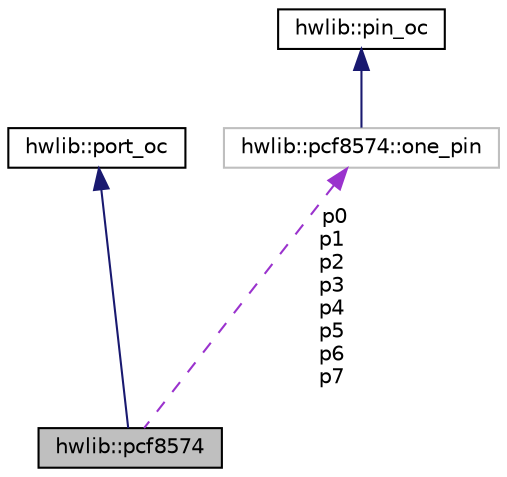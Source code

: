 digraph "hwlib::pcf8574"
{
  edge [fontname="Helvetica",fontsize="10",labelfontname="Helvetica",labelfontsize="10"];
  node [fontname="Helvetica",fontsize="10",shape=record];
  Node2 [label="hwlib::pcf8574",height=0.2,width=0.4,color="black", fillcolor="grey75", style="filled", fontcolor="black"];
  Node3 -> Node2 [dir="back",color="midnightblue",fontsize="10",style="solid"];
  Node3 [label="hwlib::port_oc",height=0.2,width=0.4,color="black", fillcolor="white", style="filled",URL="$classhwlib_1_1port__oc.html"];
  Node4 -> Node2 [dir="back",color="darkorchid3",fontsize="10",style="dashed",label=" p0\np1\np2\np3\np4\np5\np6\np7" ];
  Node4 [label="hwlib::pcf8574::one_pin",height=0.2,width=0.4,color="grey75", fillcolor="white", style="filled"];
  Node5 -> Node4 [dir="back",color="midnightblue",fontsize="10",style="solid"];
  Node5 [label="hwlib::pin_oc",height=0.2,width=0.4,color="black", fillcolor="white", style="filled",URL="$classhwlib_1_1pin__oc.html"];
}
